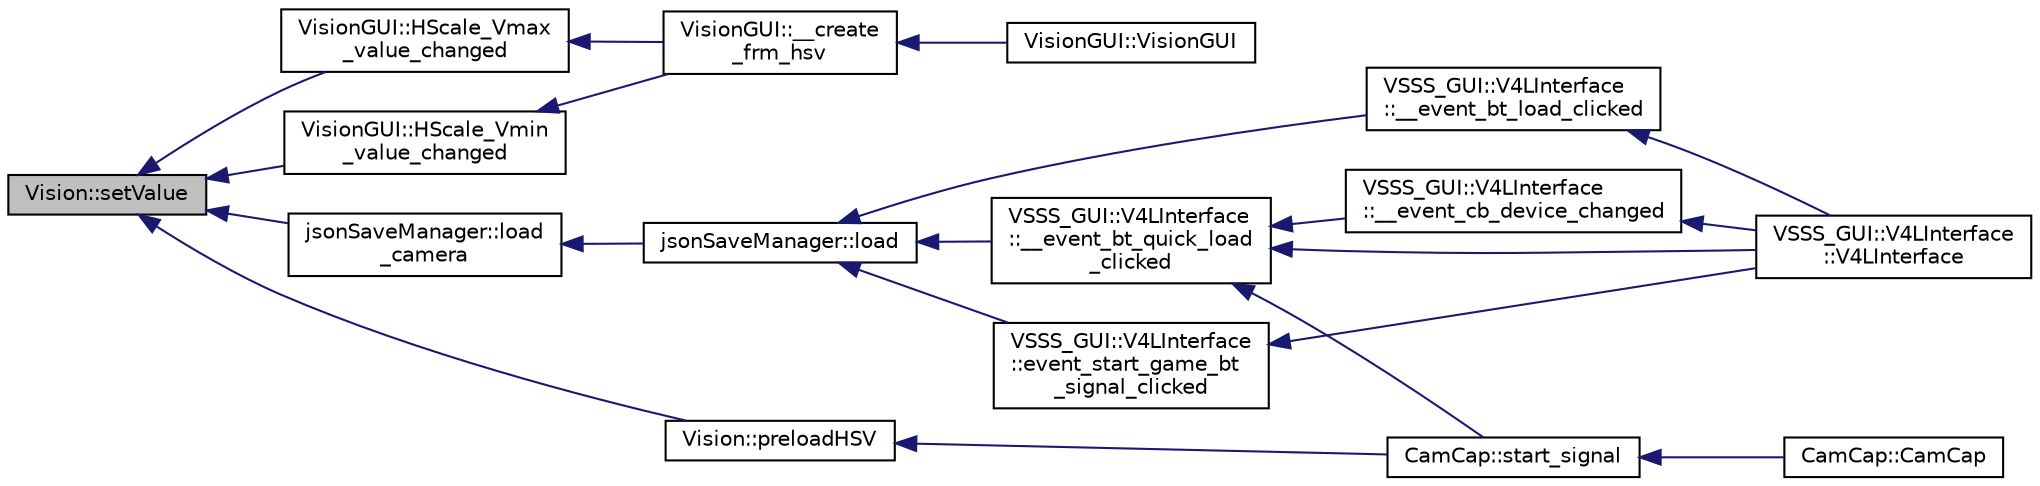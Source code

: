 digraph "Vision::setValue"
{
 // INTERACTIVE_SVG=YES
  edge [fontname="Helvetica",fontsize="10",labelfontname="Helvetica",labelfontsize="10"];
  node [fontname="Helvetica",fontsize="10",shape=record];
  rankdir="LR";
  Node402 [label="Vision::setValue",height=0.2,width=0.4,color="black", fillcolor="grey75", style="filled", fontcolor="black"];
  Node402 -> Node403 [dir="back",color="midnightblue",fontsize="10",style="solid",fontname="Helvetica"];
  Node403 [label="VisionGUI::HScale_Vmax\l_value_changed",height=0.2,width=0.4,color="black", fillcolor="white", style="filled",URL="$class_vision_g_u_i.html#a8446a9425209abafa824d6a8cb539248",tooltip="Call Vision&#39;s setValue method passsing Vmax value as a parameter. "];
  Node403 -> Node404 [dir="back",color="midnightblue",fontsize="10",style="solid",fontname="Helvetica"];
  Node404 [label="VisionGUI::__create\l_frm_hsv",height=0.2,width=0.4,color="black", fillcolor="white", style="filled",URL="$class_vision_g_u_i.html#a5022537a86f97e3eb1e037044301a0f7",tooltip="Creates HSV calibration frame and its inner elements. Ataches interface signals (button pressing/clic..."];
  Node404 -> Node405 [dir="back",color="midnightblue",fontsize="10",style="solid",fontname="Helvetica"];
  Node405 [label="VisionGUI::VisionGUI",height=0.2,width=0.4,color="black", fillcolor="white", style="filled",URL="$class_vision_g_u_i.html#ae6e821e61b7cf4e0aada2044a2bd2aca"];
  Node402 -> Node406 [dir="back",color="midnightblue",fontsize="10",style="solid",fontname="Helvetica"];
  Node406 [label="VisionGUI::HScale_Vmin\l_value_changed",height=0.2,width=0.4,color="black", fillcolor="white", style="filled",URL="$class_vision_g_u_i.html#aaba5ce7bcd87c9ce9101f409695b3bd9",tooltip="Call Vision&#39;s setValue method passsing Vmin value as a parameter. "];
  Node406 -> Node404 [dir="back",color="midnightblue",fontsize="10",style="solid",fontname="Helvetica"];
  Node402 -> Node407 [dir="back",color="midnightblue",fontsize="10",style="solid",fontname="Helvetica"];
  Node407 [label="jsonSaveManager::load\l_camera",height=0.2,width=0.4,color="black", fillcolor="white", style="filled",URL="$classjson_save_manager.html#a6184c9f744044a5ccdf34c6386275df8",tooltip="Load camera configurations from our JSON object to the interface. "];
  Node407 -> Node408 [dir="back",color="midnightblue",fontsize="10",style="solid",fontname="Helvetica"];
  Node408 [label="jsonSaveManager::load",height=0.2,width=0.4,color="black", fillcolor="white", style="filled",URL="$classjson_save_manager.html#a79fd35c53290662b58c5a4869376fa2e",tooltip="Loads all avaliable configurations in the given .json file. "];
  Node408 -> Node409 [dir="back",color="midnightblue",fontsize="10",style="solid",fontname="Helvetica"];
  Node409 [label="VSSS_GUI::V4LInterface\l::__event_bt_load_clicked",height=0.2,width=0.4,color="black", fillcolor="white", style="filled",URL="$class_v_s_s_s___g_u_i_1_1_v4_l_interface.html#a62894fc8a49716b44d3a3c6a445fe880",tooltip="Event triggered when &#39;Load&#39; button is clicked. "];
  Node409 -> Node410 [dir="back",color="midnightblue",fontsize="10",style="solid",fontname="Helvetica"];
  Node410 [label="VSSS_GUI::V4LInterface\l::V4LInterface",height=0.2,width=0.4,color="black", fillcolor="white", style="filled",URL="$class_v_s_s_s___g_u_i_1_1_v4_l_interface.html#a8fafd828eacc6d5480649fa9fddc7ee4",tooltip="Constructor of a V4LInterface object. "];
  Node408 -> Node411 [dir="back",color="midnightblue",fontsize="10",style="solid",fontname="Helvetica"];
  Node411 [label="VSSS_GUI::V4LInterface\l::__event_bt_quick_load\l_clicked",height=0.2,width=0.4,color="black", fillcolor="white", style="filled",URL="$class_v_s_s_s___g_u_i_1_1_v4_l_interface.html#a3010084dff2d7f93eed40efaab8ee61b",tooltip="Event triggered when &#39;Quick Load&#39; button is clicked. "];
  Node411 -> Node412 [dir="back",color="midnightblue",fontsize="10",style="solid",fontname="Helvetica"];
  Node412 [label="CamCap::start_signal",height=0.2,width=0.4,color="black", fillcolor="white", style="filled",URL="$class_cam_cap.html#ae676e6624dd821ad494a80e68a41e249",tooltip="Interface adjustments after &#39;start&#39; button is clicked. "];
  Node412 -> Node413 [dir="back",color="midnightblue",fontsize="10",style="solid",fontname="Helvetica"];
  Node413 [label="CamCap::CamCap",height=0.2,width=0.4,color="black", fillcolor="white", style="filled",URL="$class_cam_cap.html#afe0db98a5f72bc9b261dcb78e2840da6",tooltip="Constructor of a CamCap object. "];
  Node411 -> Node410 [dir="back",color="midnightblue",fontsize="10",style="solid",fontname="Helvetica"];
  Node411 -> Node414 [dir="back",color="midnightblue",fontsize="10",style="solid",fontname="Helvetica"];
  Node414 [label="VSSS_GUI::V4LInterface\l::__event_cb_device_changed",height=0.2,width=0.4,color="black", fillcolor="white", style="filled",URL="$class_v_s_s_s___g_u_i_1_1_v4_l_interface.html#af38c88f726a7ff9fab089ab9ed20c03c",tooltip="Event triggered when a new device is selected in Device combobox. "];
  Node414 -> Node410 [dir="back",color="midnightblue",fontsize="10",style="solid",fontname="Helvetica"];
  Node408 -> Node415 [dir="back",color="midnightblue",fontsize="10",style="solid",fontname="Helvetica"];
  Node415 [label="VSSS_GUI::V4LInterface\l::event_start_game_bt\l_signal_clicked",height=0.2,width=0.4,color="black", fillcolor="white", style="filled",URL="$class_v_s_s_s___g_u_i_1_1_v4_l_interface.html#a8c3f91048adebeb0b5aa9838053cdcfe",tooltip="Event triggered when start button is clicked. Starts/finishes video recording. "];
  Node415 -> Node410 [dir="back",color="midnightblue",fontsize="10",style="solid",fontname="Helvetica"];
  Node402 -> Node416 [dir="back",color="midnightblue",fontsize="10",style="solid",fontname="Helvetica"];
  Node416 [label="Vision::preloadHSV",height=0.2,width=0.4,color="black", fillcolor="white", style="filled",URL="$class_vision.html#ac0c3f793197c5fec6dddb22ff7c7383c",tooltip="Loads default values to vision object, making callibration easier. "];
  Node416 -> Node412 [dir="back",color="midnightblue",fontsize="10",style="solid",fontname="Helvetica"];
}
